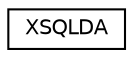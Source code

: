 digraph "Graphical Class Hierarchy"
{
 // LATEX_PDF_SIZE
  edge [fontname="Helvetica",fontsize="10",labelfontname="Helvetica",labelfontsize="10"];
  node [fontname="Helvetica",fontsize="10",shape=record];
  rankdir="LR";
  Node0 [label="XSQLDA",height=0.2,width=0.4,color="black", fillcolor="white", style="filled",URL="$structXSQLDA.html",tooltip=" "];
}
